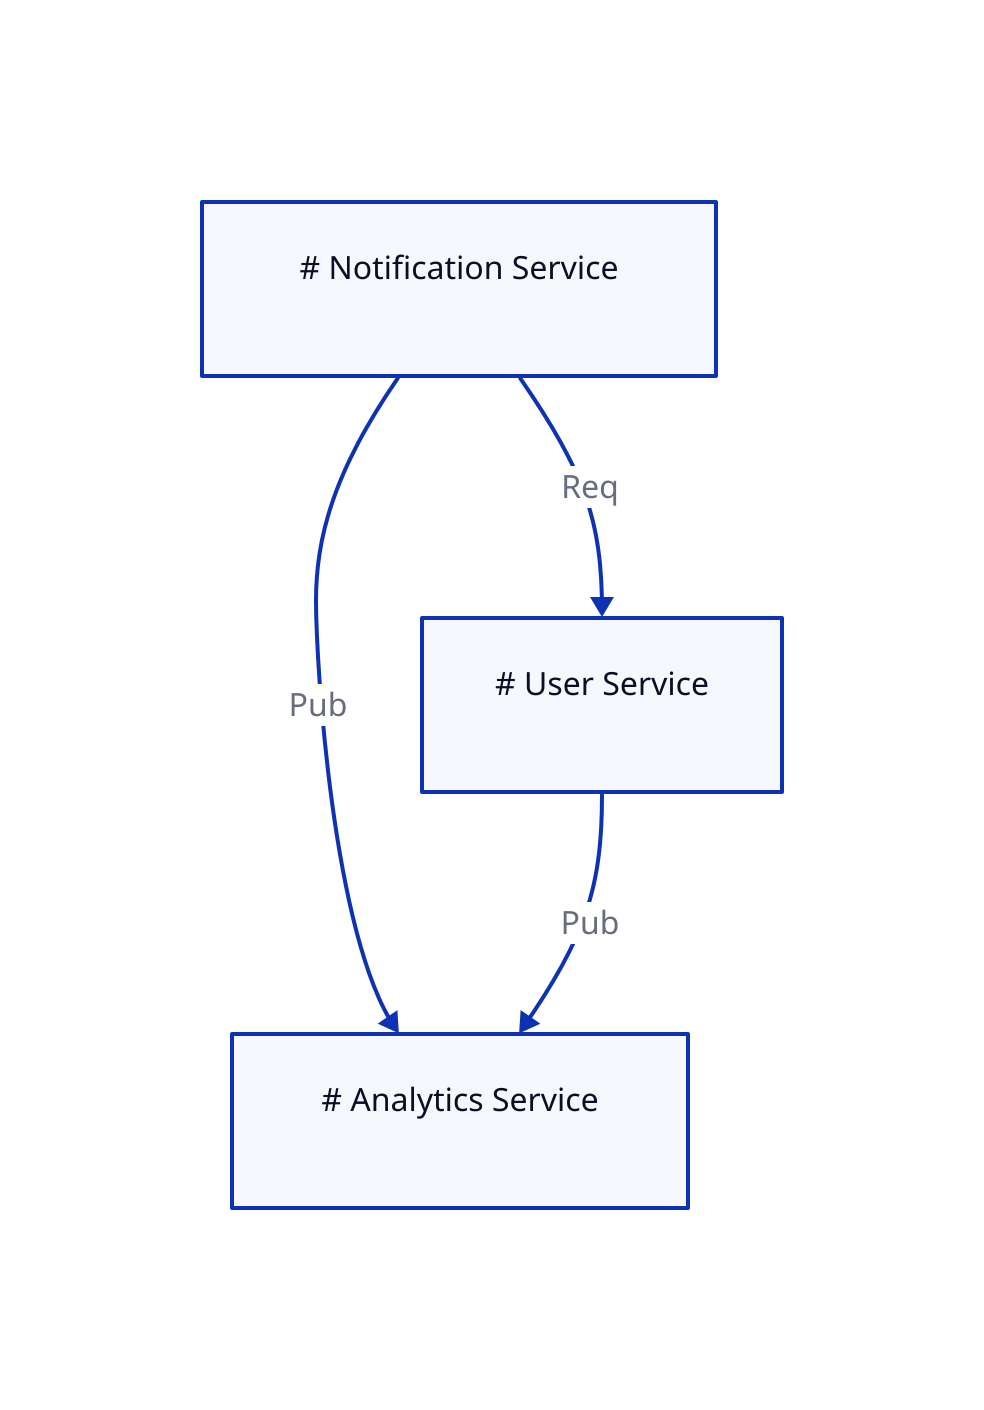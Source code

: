 
'Notification Service': |md
# Notification Service

|
'Notification Service'.shape: rectangle
'User Service': |md
# User Service

|
'User Service'.shape: rectangle
'Analytics Service': |md
# Analytics Service

|
'Analytics Service'.shape: rectangle
'Notification Service' -> 'Analytics Service': {
  label: "Pub"
}
'Notification Service' -> 'User Service': {
  label: "Req"
}
'User Service' -> 'Analytics Service': {
  label: "Pub"
} 
